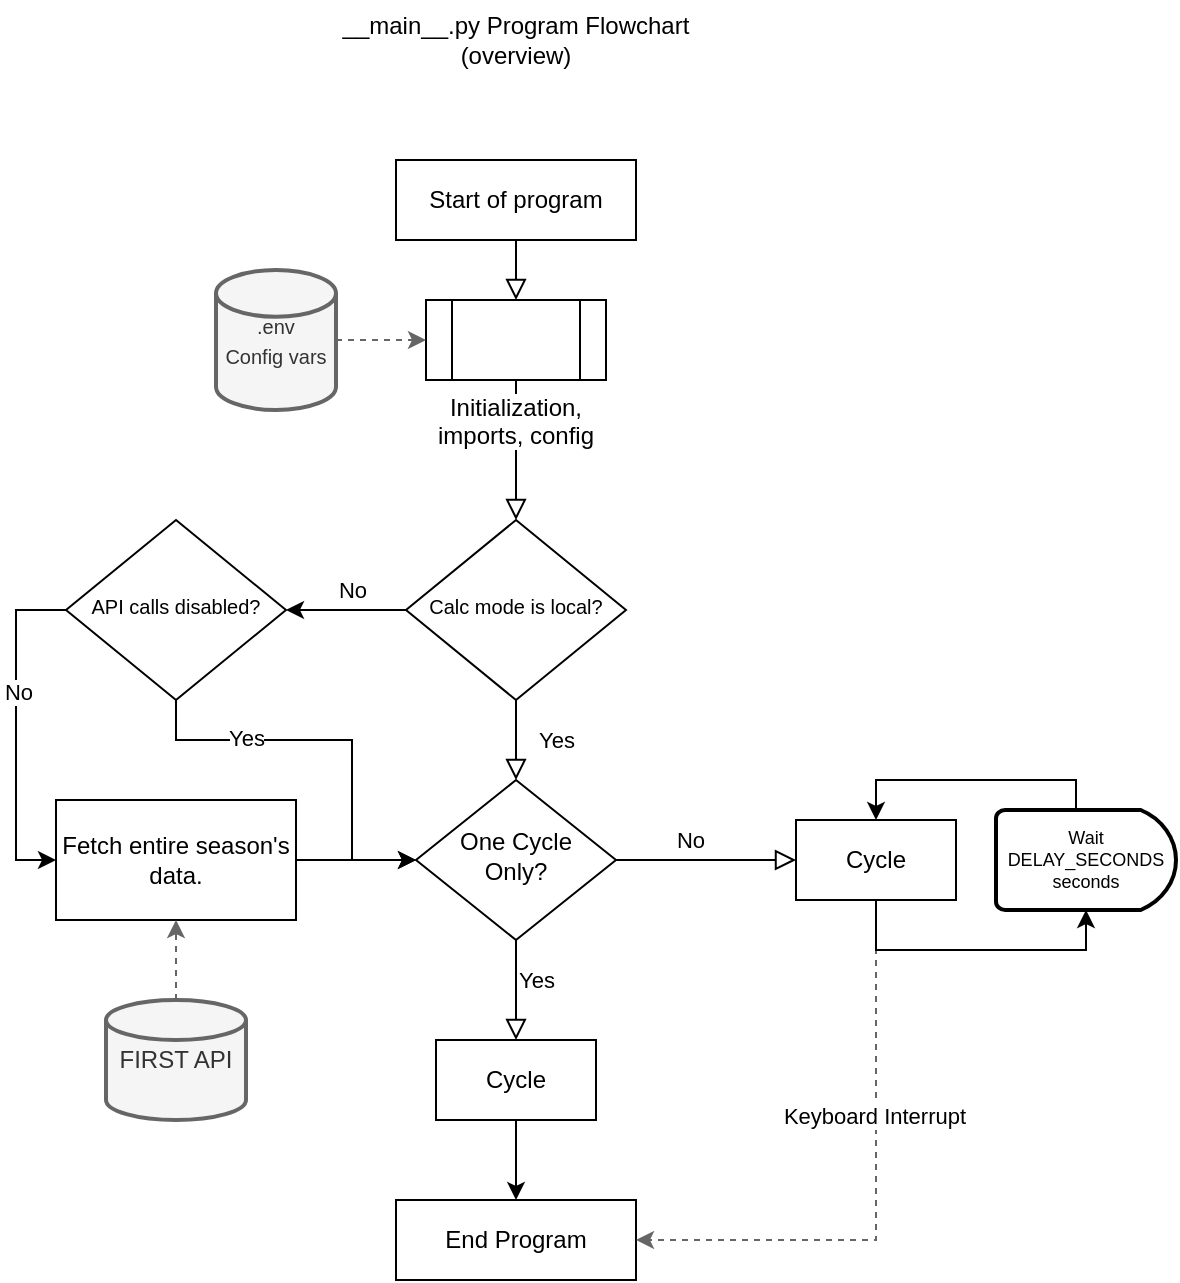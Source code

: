 <mxfile version="27.1.6" pages="2">
  <diagram id="C5RBs43oDa-KdzZeNtuy" name="Main Flowchart">
    <mxGraphModel dx="1188" dy="659" grid="1" gridSize="10" guides="1" tooltips="1" connect="1" arrows="1" fold="1" page="1" pageScale="1" pageWidth="827" pageHeight="1169" background="none" math="0" shadow="0">
      <root>
        <mxCell id="WIyWlLk6GJQsqaUBKTNV-0" />
        <mxCell id="WIyWlLk6GJQsqaUBKTNV-1" parent="WIyWlLk6GJQsqaUBKTNV-0" />
        <mxCell id="WIyWlLk6GJQsqaUBKTNV-2" value="" style="rounded=0;html=1;jettySize=auto;orthogonalLoop=1;fontSize=11;endArrow=block;endFill=0;endSize=8;strokeWidth=1;shadow=0;labelBackgroundColor=none;edgeStyle=orthogonalEdgeStyle;" parent="WIyWlLk6GJQsqaUBKTNV-1" source="SQ4ypg5--YMcwRxMNHtg-1" target="WIyWlLk6GJQsqaUBKTNV-6" edge="1">
          <mxGeometry relative="1" as="geometry" />
        </mxCell>
        <mxCell id="WIyWlLk6GJQsqaUBKTNV-3" value="Start of program" style="rounded=0;whiteSpace=wrap;html=1;fontSize=12;glass=0;strokeWidth=1;shadow=0;" parent="WIyWlLk6GJQsqaUBKTNV-1" vertex="1">
          <mxGeometry x="310" y="120" width="120" height="40" as="geometry" />
        </mxCell>
        <mxCell id="WIyWlLk6GJQsqaUBKTNV-4" value="Yes" style="rounded=0;html=1;jettySize=auto;orthogonalLoop=1;fontSize=11;endArrow=block;endFill=0;endSize=8;strokeWidth=1;shadow=0;labelBackgroundColor=none;edgeStyle=orthogonalEdgeStyle;" parent="WIyWlLk6GJQsqaUBKTNV-1" source="WIyWlLk6GJQsqaUBKTNV-6" target="WIyWlLk6GJQsqaUBKTNV-10" edge="1">
          <mxGeometry y="20" relative="1" as="geometry">
            <mxPoint as="offset" />
          </mxGeometry>
        </mxCell>
        <mxCell id="SQ4ypg5--YMcwRxMNHtg-8" style="edgeStyle=orthogonalEdgeStyle;rounded=0;orthogonalLoop=1;jettySize=auto;html=1;entryX=1;entryY=0.5;entryDx=0;entryDy=0;" edge="1" parent="WIyWlLk6GJQsqaUBKTNV-1" source="WIyWlLk6GJQsqaUBKTNV-6" target="SQ4ypg5--YMcwRxMNHtg-9">
          <mxGeometry relative="1" as="geometry" />
        </mxCell>
        <mxCell id="SQ4ypg5--YMcwRxMNHtg-11" value="No" style="edgeLabel;html=1;align=center;verticalAlign=middle;resizable=0;points=[];rounded=0;" vertex="1" connectable="0" parent="SQ4ypg5--YMcwRxMNHtg-8">
          <mxGeometry x="-0.086" y="-1" relative="1" as="geometry">
            <mxPoint y="-9" as="offset" />
          </mxGeometry>
        </mxCell>
        <mxCell id="WIyWlLk6GJQsqaUBKTNV-6" value="&lt;font style=&quot;font-size: 10px;&quot;&gt;Calc mode is local?&lt;/font&gt;" style="rhombus;whiteSpace=wrap;html=1;shadow=0;fontFamily=Helvetica;fontSize=12;align=center;strokeWidth=1;spacing=6;spacingTop=-4;rounded=0;" parent="WIyWlLk6GJQsqaUBKTNV-1" vertex="1">
          <mxGeometry x="315" y="300" width="110" height="90" as="geometry" />
        </mxCell>
        <mxCell id="WIyWlLk6GJQsqaUBKTNV-9" value="Yes" style="edgeStyle=orthogonalEdgeStyle;rounded=0;html=1;jettySize=auto;orthogonalLoop=1;fontSize=11;endArrow=block;endFill=0;endSize=8;strokeWidth=1;shadow=0;labelBackgroundColor=none;entryX=0.5;entryY=0;entryDx=0;entryDy=0;" parent="WIyWlLk6GJQsqaUBKTNV-1" source="WIyWlLk6GJQsqaUBKTNV-10" target="SQ4ypg5--YMcwRxMNHtg-16" edge="1">
          <mxGeometry x="-0.2" y="10" relative="1" as="geometry">
            <mxPoint as="offset" />
          </mxGeometry>
        </mxCell>
        <mxCell id="WIyWlLk6GJQsqaUBKTNV-10" value="One Cycle Only?" style="rhombus;whiteSpace=wrap;html=1;shadow=0;fontFamily=Helvetica;fontSize=12;align=center;strokeWidth=1;spacing=6;spacingTop=-4;rounded=0;" parent="WIyWlLk6GJQsqaUBKTNV-1" vertex="1">
          <mxGeometry x="320" y="430" width="100" height="80" as="geometry" />
        </mxCell>
        <mxCell id="WIyWlLk6GJQsqaUBKTNV-12" value="End Program" style="rounded=0;whiteSpace=wrap;html=1;fontSize=12;glass=0;strokeWidth=1;shadow=0;" parent="WIyWlLk6GJQsqaUBKTNV-1" vertex="1">
          <mxGeometry x="310" y="640" width="120" height="40" as="geometry" />
        </mxCell>
        <mxCell id="SQ4ypg5--YMcwRxMNHtg-2" value="" style="rounded=0;html=1;jettySize=auto;orthogonalLoop=1;fontSize=11;endArrow=block;endFill=0;endSize=8;strokeWidth=1;shadow=0;labelBackgroundColor=none;edgeStyle=orthogonalEdgeStyle;" edge="1" parent="WIyWlLk6GJQsqaUBKTNV-1" source="WIyWlLk6GJQsqaUBKTNV-3" target="SQ4ypg5--YMcwRxMNHtg-1">
          <mxGeometry relative="1" as="geometry">
            <mxPoint x="370" y="180" as="sourcePoint" />
            <mxPoint x="370" y="280" as="targetPoint" />
          </mxGeometry>
        </mxCell>
        <mxCell id="SQ4ypg5--YMcwRxMNHtg-1" value="&lt;span style=&quot;background-color: light-dark(#ffffff, var(--ge-dark-color, #121212));&quot;&gt;Initialization, imports, config&lt;/span&gt;" style="verticalLabelPosition=bottom;verticalAlign=top;html=1;shape=process;whiteSpace=wrap;rounded=0;size=0.14;arcSize=6;" vertex="1" parent="WIyWlLk6GJQsqaUBKTNV-1">
          <mxGeometry x="325" y="190" width="90" height="40" as="geometry" />
        </mxCell>
        <mxCell id="SQ4ypg5--YMcwRxMNHtg-5" style="edgeStyle=orthogonalEdgeStyle;rounded=0;orthogonalLoop=1;jettySize=auto;html=1;entryX=0;entryY=0.5;entryDx=0;entryDy=0;dashed=1;fillColor=#f5f5f5;strokeColor=#666666;" edge="1" parent="WIyWlLk6GJQsqaUBKTNV-1" source="SQ4ypg5--YMcwRxMNHtg-4" target="SQ4ypg5--YMcwRxMNHtg-1">
          <mxGeometry relative="1" as="geometry" />
        </mxCell>
        <mxCell id="SQ4ypg5--YMcwRxMNHtg-4" value="&lt;font style=&quot;font-size: 10px;&quot;&gt;.env&lt;/font&gt;&lt;div&gt;&lt;font style=&quot;font-size: 10px;&quot;&gt;Config vars&lt;/font&gt;&lt;/div&gt;" style="strokeWidth=2;html=1;shape=mxgraph.flowchart.database;whiteSpace=wrap;fillColor=#f5f5f5;fontColor=#333333;strokeColor=#666666;rounded=0;" vertex="1" parent="WIyWlLk6GJQsqaUBKTNV-1">
          <mxGeometry x="220" y="175" width="60" height="70" as="geometry" />
        </mxCell>
        <mxCell id="SQ4ypg5--YMcwRxMNHtg-15" style="edgeStyle=orthogonalEdgeStyle;rounded=0;orthogonalLoop=1;jettySize=auto;html=1;entryX=0;entryY=0.5;entryDx=0;entryDy=0;" edge="1" parent="WIyWlLk6GJQsqaUBKTNV-1" source="SQ4ypg5--YMcwRxMNHtg-7" target="WIyWlLk6GJQsqaUBKTNV-10">
          <mxGeometry relative="1" as="geometry" />
        </mxCell>
        <mxCell id="SQ4ypg5--YMcwRxMNHtg-7" value="Fetch entire season&#39;s data." style="rounded=0;whiteSpace=wrap;html=1;" vertex="1" parent="WIyWlLk6GJQsqaUBKTNV-1">
          <mxGeometry x="140" y="440" width="120" height="60" as="geometry" />
        </mxCell>
        <mxCell id="SQ4ypg5--YMcwRxMNHtg-10" style="edgeStyle=orthogonalEdgeStyle;rounded=0;orthogonalLoop=1;jettySize=auto;html=1;entryX=0;entryY=0.5;entryDx=0;entryDy=0;" edge="1" parent="WIyWlLk6GJQsqaUBKTNV-1" source="SQ4ypg5--YMcwRxMNHtg-9" target="WIyWlLk6GJQsqaUBKTNV-10">
          <mxGeometry relative="1" as="geometry">
            <Array as="points">
              <mxPoint x="200" y="410" />
              <mxPoint x="288" y="410" />
              <mxPoint x="288" y="470" />
            </Array>
          </mxGeometry>
        </mxCell>
        <mxCell id="SQ4ypg5--YMcwRxMNHtg-12" value="Yes" style="edgeLabel;html=1;align=center;verticalAlign=middle;resizable=0;points=[];rounded=0;" vertex="1" connectable="0" parent="SQ4ypg5--YMcwRxMNHtg-10">
          <mxGeometry x="-0.454" y="1" relative="1" as="geometry">
            <mxPoint as="offset" />
          </mxGeometry>
        </mxCell>
        <mxCell id="SQ4ypg5--YMcwRxMNHtg-13" style="edgeStyle=orthogonalEdgeStyle;rounded=0;orthogonalLoop=1;jettySize=auto;html=1;entryX=0;entryY=0.5;entryDx=0;entryDy=0;" edge="1" parent="WIyWlLk6GJQsqaUBKTNV-1" source="SQ4ypg5--YMcwRxMNHtg-9" target="SQ4ypg5--YMcwRxMNHtg-7">
          <mxGeometry relative="1" as="geometry">
            <Array as="points">
              <mxPoint x="120" y="345" />
              <mxPoint x="120" y="470" />
            </Array>
          </mxGeometry>
        </mxCell>
        <mxCell id="SQ4ypg5--YMcwRxMNHtg-14" value="No" style="edgeLabel;html=1;align=center;verticalAlign=middle;resizable=0;points=[];rounded=0;" vertex="1" connectable="0" parent="SQ4ypg5--YMcwRxMNHtg-13">
          <mxGeometry x="-0.227" y="1" relative="1" as="geometry">
            <mxPoint as="offset" />
          </mxGeometry>
        </mxCell>
        <mxCell id="SQ4ypg5--YMcwRxMNHtg-30" style="edgeStyle=orthogonalEdgeStyle;rounded=0;orthogonalLoop=1;jettySize=auto;html=1;entryX=1;entryY=0.5;entryDx=0;entryDy=0;dashed=1;strokeColor=#666666;fillColor=#f5f5f5;" edge="1" parent="WIyWlLk6GJQsqaUBKTNV-1" source="SQ4ypg5--YMcwRxMNHtg-21" target="WIyWlLk6GJQsqaUBKTNV-12">
          <mxGeometry relative="1" as="geometry">
            <Array as="points">
              <mxPoint x="550" y="660" />
            </Array>
          </mxGeometry>
        </mxCell>
        <mxCell id="SQ4ypg5--YMcwRxMNHtg-31" value="Keyboard Interrupt" style="edgeLabel;html=1;align=center;verticalAlign=middle;resizable=0;points=[];rounded=0;" vertex="1" connectable="0" parent="SQ4ypg5--YMcwRxMNHtg-30">
          <mxGeometry x="-0.259" y="-1" relative="1" as="geometry">
            <mxPoint as="offset" />
          </mxGeometry>
        </mxCell>
        <mxCell id="SQ4ypg5--YMcwRxMNHtg-9" value="&lt;font style=&quot;font-size: 10px;&quot;&gt;API calls disabled?&lt;/font&gt;" style="rhombus;whiteSpace=wrap;html=1;shadow=0;fontFamily=Helvetica;fontSize=12;align=center;strokeWidth=1;spacing=6;spacingTop=-4;rounded=0;" vertex="1" parent="WIyWlLk6GJQsqaUBKTNV-1">
          <mxGeometry x="145" y="300" width="110" height="90" as="geometry" />
        </mxCell>
        <mxCell id="SQ4ypg5--YMcwRxMNHtg-18" style="edgeStyle=orthogonalEdgeStyle;rounded=0;orthogonalLoop=1;jettySize=auto;html=1;entryX=0.5;entryY=0;entryDx=0;entryDy=0;" edge="1" parent="WIyWlLk6GJQsqaUBKTNV-1" source="SQ4ypg5--YMcwRxMNHtg-16" target="WIyWlLk6GJQsqaUBKTNV-12">
          <mxGeometry relative="1" as="geometry" />
        </mxCell>
        <mxCell id="SQ4ypg5--YMcwRxMNHtg-16" value="Cycle" style="rounded=0;whiteSpace=wrap;html=1;" vertex="1" parent="WIyWlLk6GJQsqaUBKTNV-1">
          <mxGeometry x="330" y="560" width="80" height="40" as="geometry" />
        </mxCell>
        <mxCell id="SQ4ypg5--YMcwRxMNHtg-22" value="" style="rounded=0;html=1;jettySize=auto;orthogonalLoop=1;fontSize=11;endArrow=block;endFill=0;endSize=8;strokeWidth=1;shadow=0;labelBackgroundColor=none;edgeStyle=orthogonalEdgeStyle;" edge="1" parent="WIyWlLk6GJQsqaUBKTNV-1" source="WIyWlLk6GJQsqaUBKTNV-10" target="SQ4ypg5--YMcwRxMNHtg-21">
          <mxGeometry x="0.333" y="20" relative="1" as="geometry">
            <mxPoint as="offset" />
            <mxPoint x="420" y="470" as="sourcePoint" />
            <mxPoint x="530" y="570" as="targetPoint" />
          </mxGeometry>
        </mxCell>
        <mxCell id="SQ4ypg5--YMcwRxMNHtg-23" value="No" style="edgeLabel;html=1;align=center;verticalAlign=middle;resizable=0;points=[];rounded=0;" vertex="1" connectable="0" parent="SQ4ypg5--YMcwRxMNHtg-22">
          <mxGeometry x="-0.448" relative="1" as="geometry">
            <mxPoint x="12" y="-10" as="offset" />
          </mxGeometry>
        </mxCell>
        <mxCell id="SQ4ypg5--YMcwRxMNHtg-21" value="Cycle" style="rounded=0;whiteSpace=wrap;html=1;" vertex="1" parent="WIyWlLk6GJQsqaUBKTNV-1">
          <mxGeometry x="510" y="450" width="80" height="40" as="geometry" />
        </mxCell>
        <mxCell id="SQ4ypg5--YMcwRxMNHtg-29" style="edgeStyle=orthogonalEdgeStyle;rounded=0;orthogonalLoop=1;jettySize=auto;html=1;entryX=0.5;entryY=0;entryDx=0;entryDy=0;" edge="1" parent="WIyWlLk6GJQsqaUBKTNV-1" source="SQ4ypg5--YMcwRxMNHtg-26" target="SQ4ypg5--YMcwRxMNHtg-21">
          <mxGeometry relative="1" as="geometry">
            <Array as="points">
              <mxPoint x="650" y="430" />
              <mxPoint x="550" y="430" />
            </Array>
          </mxGeometry>
        </mxCell>
        <mxCell id="SQ4ypg5--YMcwRxMNHtg-26" value="&lt;div&gt;Wait DELAY_SECONDS&lt;/div&gt;&lt;div&gt;seconds&lt;/div&gt;" style="strokeWidth=2;html=1;shape=mxgraph.flowchart.delay;whiteSpace=wrap;fontSize=9;rounded=0;" vertex="1" parent="WIyWlLk6GJQsqaUBKTNV-1">
          <mxGeometry x="610" y="445" width="90" height="50" as="geometry" />
        </mxCell>
        <mxCell id="SQ4ypg5--YMcwRxMNHtg-27" style="edgeStyle=orthogonalEdgeStyle;rounded=0;orthogonalLoop=1;jettySize=auto;html=1;entryX=0.5;entryY=1;entryDx=0;entryDy=0;entryPerimeter=0;" edge="1" parent="WIyWlLk6GJQsqaUBKTNV-1" source="SQ4ypg5--YMcwRxMNHtg-21" target="SQ4ypg5--YMcwRxMNHtg-26">
          <mxGeometry relative="1" as="geometry">
            <Array as="points">
              <mxPoint x="550" y="515" />
              <mxPoint x="655" y="515" />
            </Array>
          </mxGeometry>
        </mxCell>
        <mxCell id="8ulmjRdAfNsvKdTVoYVi-1" style="edgeStyle=orthogonalEdgeStyle;rounded=0;orthogonalLoop=1;jettySize=auto;html=1;entryX=0.5;entryY=1;entryDx=0;entryDy=0;fillColor=#f5f5f5;strokeColor=#666666;dashed=1;" edge="1" parent="WIyWlLk6GJQsqaUBKTNV-1" source="8ulmjRdAfNsvKdTVoYVi-0" target="SQ4ypg5--YMcwRxMNHtg-7">
          <mxGeometry relative="1" as="geometry" />
        </mxCell>
        <mxCell id="8ulmjRdAfNsvKdTVoYVi-0" value="FIRST API" style="strokeWidth=2;html=1;shape=mxgraph.flowchart.database;whiteSpace=wrap;fillColor=#f5f5f5;fontColor=#333333;strokeColor=#666666;rounded=0;" vertex="1" parent="WIyWlLk6GJQsqaUBKTNV-1">
          <mxGeometry x="165" y="540" width="70" height="60" as="geometry" />
        </mxCell>
        <mxCell id="1yXaT3Dakhk8ATyBZ7Gp-0" value="__main__.py Program Flowchart&lt;div&gt;(overview)&lt;/div&gt;" style="rounded=0;whiteSpace=wrap;html=1;strokeColor=none;" vertex="1" parent="WIyWlLk6GJQsqaUBKTNV-1">
          <mxGeometry x="250" y="40" width="240" height="40" as="geometry" />
        </mxCell>
      </root>
    </mxGraphModel>
  </diagram>
  <diagram id="XZj_Kpn3P_VKlOugcTjS" name="Cycle Flowchart">
    <mxGraphModel dx="1240" dy="688" grid="1" gridSize="10" guides="1" tooltips="1" connect="1" arrows="1" fold="1" page="1" pageScale="1" pageWidth="850" pageHeight="1100" math="0" shadow="0">
      <root>
        <mxCell id="0" />
        <mxCell id="1" parent="0" />
        <mxCell id="Jmmo8FZghrKpNcC4jSTg-1" value="Cycle" style="rounded=1;whiteSpace=wrap;html=1;" vertex="1" parent="1">
          <mxGeometry x="378" y="100" width="95" height="40" as="geometry" />
        </mxCell>
        <mxCell id="0luMWJWYEp-DWzJsp73f-3" style="edgeStyle=orthogonalEdgeStyle;rounded=0;orthogonalLoop=1;jettySize=auto;html=1;entryX=0.5;entryY=0;entryDx=0;entryDy=0;" edge="1" parent="1" source="Jmmo8FZghrKpNcC4jSTg-2" target="Jmmo8FZghrKpNcC4jSTg-5">
          <mxGeometry relative="1" as="geometry" />
        </mxCell>
        <mxCell id="0luMWJWYEp-DWzJsp73f-4" value="No" style="edgeLabel;html=1;align=center;verticalAlign=middle;resizable=0;points=[];" vertex="1" connectable="0" parent="0luMWJWYEp-DWzJsp73f-3">
          <mxGeometry x="-0.013" y="-1" relative="1" as="geometry">
            <mxPoint x="20" y="-9" as="offset" />
          </mxGeometry>
        </mxCell>
        <mxCell id="0luMWJWYEp-DWzJsp73f-9" style="edgeStyle=orthogonalEdgeStyle;rounded=0;orthogonalLoop=1;jettySize=auto;html=1;entryX=0.5;entryY=0;entryDx=0;entryDy=0;" edge="1" parent="1" source="Jmmo8FZghrKpNcC4jSTg-2" target="0luMWJWYEp-DWzJsp73f-5">
          <mxGeometry relative="1" as="geometry" />
        </mxCell>
        <mxCell id="0luMWJWYEp-DWzJsp73f-10" value="Yes" style="edgeLabel;html=1;align=center;verticalAlign=middle;resizable=0;points=[];" vertex="1" connectable="0" parent="0luMWJWYEp-DWzJsp73f-9">
          <mxGeometry x="-0.707" y="-1" relative="1" as="geometry">
            <mxPoint x="11" y="9" as="offset" />
          </mxGeometry>
        </mxCell>
        <mxCell id="Jmmo8FZghrKpNcC4jSTg-2" value="API calls disabled?" style="strokeWidth=2;html=1;shape=mxgraph.flowchart.decision;whiteSpace=wrap;" vertex="1" parent="1">
          <mxGeometry x="378" y="170" width="95" height="90" as="geometry" />
        </mxCell>
        <mxCell id="Jmmo8FZghrKpNcC4jSTg-3" style="edgeStyle=orthogonalEdgeStyle;rounded=0;orthogonalLoop=1;jettySize=auto;html=1;entryX=0.5;entryY=0;entryDx=0;entryDy=0;entryPerimeter=0;" edge="1" parent="1" source="Jmmo8FZghrKpNcC4jSTg-1" target="Jmmo8FZghrKpNcC4jSTg-2">
          <mxGeometry relative="1" as="geometry" />
        </mxCell>
        <mxCell id="0luMWJWYEp-DWzJsp73f-8" style="edgeStyle=orthogonalEdgeStyle;rounded=0;orthogonalLoop=1;jettySize=auto;html=1;entryX=0.5;entryY=0;entryDx=0;entryDy=0;" edge="1" parent="1" source="Jmmo8FZghrKpNcC4jSTg-5" target="0luMWJWYEp-DWzJsp73f-5">
          <mxGeometry relative="1" as="geometry" />
        </mxCell>
        <mxCell id="Jmmo8FZghrKpNcC4jSTg-5" value="Fetch current event matches, schedule, and rankings" style="rounded=0;whiteSpace=wrap;html=1;" vertex="1" parent="1">
          <mxGeometry x="220" y="260" width="120" height="70" as="geometry" />
        </mxCell>
        <mxCell id="0luMWJWYEp-DWzJsp73f-2" style="edgeStyle=orthogonalEdgeStyle;rounded=0;orthogonalLoop=1;jettySize=auto;html=1;entryX=0;entryY=0.5;entryDx=0;entryDy=0;dashed=1;fillColor=#f5f5f5;strokeColor=#666666;" edge="1" parent="1" source="0luMWJWYEp-DWzJsp73f-1" target="Jmmo8FZghrKpNcC4jSTg-5">
          <mxGeometry relative="1" as="geometry" />
        </mxCell>
        <mxCell id="0luMWJWYEp-DWzJsp73f-1" value="FIRST API" style="strokeWidth=2;html=1;shape=mxgraph.flowchart.database;whiteSpace=wrap;fillColor=#f5f5f5;fontColor=#333333;strokeColor=#666666;" vertex="1" parent="1">
          <mxGeometry x="150" y="170" width="70" height="60" as="geometry" />
        </mxCell>
        <mxCell id="0luMWJWYEp-DWzJsp73f-5" value="Prepare for stats calculation" style="rounded=0;whiteSpace=wrap;html=1;" vertex="1" parent="1">
          <mxGeometry x="370" y="330" width="110" height="40" as="geometry" />
        </mxCell>
        <mxCell id="0luMWJWYEp-DWzJsp73f-24" style="edgeStyle=orthogonalEdgeStyle;rounded=0;orthogonalLoop=1;jettySize=auto;html=1;entryX=0.5;entryY=0;entryDx=0;entryDy=0;" edge="1" parent="1" source="0luMWJWYEp-DWzJsp73f-16" target="0luMWJWYEp-DWzJsp73f-20">
          <mxGeometry relative="1" as="geometry" />
        </mxCell>
        <mxCell id="0luMWJWYEp-DWzJsp73f-27" value="No" style="edgeLabel;html=1;align=center;verticalAlign=middle;resizable=0;points=[];" vertex="1" connectable="0" parent="0luMWJWYEp-DWzJsp73f-24">
          <mxGeometry x="-0.533" relative="1" as="geometry">
            <mxPoint y="-9" as="offset" />
          </mxGeometry>
        </mxCell>
        <mxCell id="0luMWJWYEp-DWzJsp73f-25" style="edgeStyle=orthogonalEdgeStyle;rounded=0;orthogonalLoop=1;jettySize=auto;html=1;entryX=0.5;entryY=0;entryDx=0;entryDy=0;" edge="1" parent="1" source="0luMWJWYEp-DWzJsp73f-16" target="0luMWJWYEp-DWzJsp73f-19">
          <mxGeometry relative="1" as="geometry" />
        </mxCell>
        <mxCell id="0luMWJWYEp-DWzJsp73f-26" value="Yes" style="edgeLabel;html=1;align=center;verticalAlign=middle;resizable=0;points=[];" vertex="1" connectable="0" parent="0luMWJWYEp-DWzJsp73f-25">
          <mxGeometry x="-0.322" y="-2" relative="1" as="geometry">
            <mxPoint y="-7" as="offset" />
          </mxGeometry>
        </mxCell>
        <mxCell id="0luMWJWYEp-DWzJsp73f-16" value="Cached &amp;amp;&lt;div&gt;same inputs?&lt;/div&gt;" style="strokeWidth=2;html=1;shape=mxgraph.flowchart.decision;whiteSpace=wrap;fontSize=11;" vertex="1" parent="1">
          <mxGeometry x="373" y="400" width="105" height="100" as="geometry" />
        </mxCell>
        <mxCell id="0luMWJWYEp-DWzJsp73f-19" value="Use&amp;nbsp;&lt;div&gt;cached values&lt;/div&gt;" style="rounded=0;whiteSpace=wrap;html=1;" vertex="1" parent="1">
          <mxGeometry x="250" y="500" width="110" height="40" as="geometry" />
        </mxCell>
        <mxCell id="0luMWJWYEp-DWzJsp73f-20" value="Calculate stats" style="rounded=0;whiteSpace=wrap;html=1;" vertex="1" parent="1">
          <mxGeometry x="480" y="500" width="110" height="40" as="geometry" />
        </mxCell>
        <mxCell id="0luMWJWYEp-DWzJsp73f-28" style="edgeStyle=orthogonalEdgeStyle;rounded=0;orthogonalLoop=1;jettySize=auto;html=1;entryX=0.5;entryY=0;entryDx=0;entryDy=0;entryPerimeter=0;" edge="1" parent="1" source="0luMWJWYEp-DWzJsp73f-5" target="0luMWJWYEp-DWzJsp73f-16">
          <mxGeometry relative="1" as="geometry" />
        </mxCell>
        <mxCell id="0luMWJWYEp-DWzJsp73f-30" value="" style="strokeWidth=2;html=1;shape=mxgraph.flowchart.annotation_2;align=left;labelPosition=right;pointerEvents=1;fillColor=#f5f5f5;fontColor=#333333;strokeColor=#666666;" vertex="1" parent="1">
          <mxGeometry x="210" y="400" width="50" height="190" as="geometry" />
        </mxCell>
        <mxCell id="0luMWJWYEp-DWzJsp73f-31" value="Stats&lt;div&gt;Calculation&lt;/div&gt;" style="text;html=1;align=center;verticalAlign=middle;resizable=0;points=[];autosize=1;strokeColor=#666666;fillColor=#f5f5f5;fontColor=#333333;" vertex="1" parent="1">
          <mxGeometry x="130" y="475" width="80" height="40" as="geometry" />
        </mxCell>
        <mxCell id="0luMWJWYEp-DWzJsp73f-32" value="API calls disabled?" style="strokeWidth=2;html=1;shape=mxgraph.flowchart.decision;whiteSpace=wrap;" vertex="1" parent="1">
          <mxGeometry x="305" y="580" width="95" height="90" as="geometry" />
        </mxCell>
        <mxCell id="0luMWJWYEp-DWzJsp73f-33" style="edgeStyle=orthogonalEdgeStyle;rounded=0;orthogonalLoop=1;jettySize=auto;html=1;entryX=0.5;entryY=0;entryDx=0;entryDy=0;entryPerimeter=0;" edge="1" parent="1" source="0luMWJWYEp-DWzJsp73f-19" target="0luMWJWYEp-DWzJsp73f-32">
          <mxGeometry relative="1" as="geometry" />
        </mxCell>
        <mxCell id="0luMWJWYEp-DWzJsp73f-34" style="edgeStyle=orthogonalEdgeStyle;rounded=0;orthogonalLoop=1;jettySize=auto;html=1;entryX=0.5;entryY=0;entryDx=0;entryDy=0;entryPerimeter=0;" edge="1" parent="1" source="0luMWJWYEp-DWzJsp73f-20" target="0luMWJWYEp-DWzJsp73f-32">
          <mxGeometry relative="1" as="geometry">
            <Array as="points">
              <mxPoint x="535" y="560" />
              <mxPoint x="353" y="560" />
            </Array>
          </mxGeometry>
        </mxCell>
        <mxCell id="0luMWJWYEp-DWzJsp73f-35" value="End of function" style="strokeWidth=2;html=1;shape=mxgraph.flowchart.terminator;whiteSpace=wrap;" vertex="1" parent="1">
          <mxGeometry x="300" y="730" width="105" height="50" as="geometry" />
        </mxCell>
        <mxCell id="0luMWJWYEp-DWzJsp73f-36" style="edgeStyle=orthogonalEdgeStyle;rounded=0;orthogonalLoop=1;jettySize=auto;html=1;entryX=0.5;entryY=0;entryDx=0;entryDy=0;entryPerimeter=0;" edge="1" parent="1" source="0luMWJWYEp-DWzJsp73f-32" target="0luMWJWYEp-DWzJsp73f-35">
          <mxGeometry relative="1" as="geometry" />
        </mxCell>
        <mxCell id="0luMWJWYEp-DWzJsp73f-37" value="Yes" style="edgeLabel;html=1;align=center;verticalAlign=middle;resizable=0;points=[];" vertex="1" connectable="0" parent="0luMWJWYEp-DWzJsp73f-36">
          <mxGeometry x="-0.344" y="2" relative="1" as="geometry">
            <mxPoint x="9" y="3" as="offset" />
          </mxGeometry>
        </mxCell>
        <mxCell id="0luMWJWYEp-DWzJsp73f-39" value="Push data to Google Sheets" style="rounded=0;whiteSpace=wrap;html=1;" vertex="1" parent="1">
          <mxGeometry x="480" y="735" width="110" height="40" as="geometry" />
        </mxCell>
        <mxCell id="0luMWJWYEp-DWzJsp73f-44" style="edgeStyle=orthogonalEdgeStyle;rounded=0;orthogonalLoop=1;jettySize=auto;html=1;entryX=1;entryY=0.5;entryDx=0;entryDy=0;" edge="1" parent="1" source="0luMWJWYEp-DWzJsp73f-40" target="0luMWJWYEp-DWzJsp73f-39">
          <mxGeometry relative="1" as="geometry">
            <Array as="points">
              <mxPoint x="610" y="625" />
              <mxPoint x="610" y="755" />
            </Array>
          </mxGeometry>
        </mxCell>
        <mxCell id="0luMWJWYEp-DWzJsp73f-47" value="No" style="edgeLabel;html=1;align=center;verticalAlign=middle;resizable=0;points=[];" vertex="1" connectable="0" parent="0luMWJWYEp-DWzJsp73f-44">
          <mxGeometry x="-0.705" y="1" relative="1" as="geometry">
            <mxPoint x="-7" y="-9" as="offset" />
          </mxGeometry>
        </mxCell>
        <mxCell id="0luMWJWYEp-DWzJsp73f-40" value="Google API calls disabled?" style="strokeWidth=2;html=1;shape=mxgraph.flowchart.decision;whiteSpace=wrap;fontSize=10;" vertex="1" parent="1">
          <mxGeometry x="455" y="580" width="95" height="90" as="geometry" />
        </mxCell>
        <mxCell id="0luMWJWYEp-DWzJsp73f-42" style="edgeStyle=orthogonalEdgeStyle;rounded=0;orthogonalLoop=1;jettySize=auto;html=1;entryX=0;entryY=0.5;entryDx=0;entryDy=0;entryPerimeter=0;" edge="1" parent="1" source="0luMWJWYEp-DWzJsp73f-32" target="0luMWJWYEp-DWzJsp73f-40">
          <mxGeometry relative="1" as="geometry" />
        </mxCell>
        <mxCell id="0luMWJWYEp-DWzJsp73f-43" value="No" style="edgeLabel;html=1;align=center;verticalAlign=middle;resizable=0;points=[];" vertex="1" connectable="0" parent="0luMWJWYEp-DWzJsp73f-42">
          <mxGeometry x="-0.236" y="1" relative="1" as="geometry">
            <mxPoint y="-8" as="offset" />
          </mxGeometry>
        </mxCell>
        <mxCell id="0luMWJWYEp-DWzJsp73f-46" style="edgeStyle=orthogonalEdgeStyle;rounded=0;orthogonalLoop=1;jettySize=auto;html=1;entryX=1;entryY=0.5;entryDx=0;entryDy=0;entryPerimeter=0;" edge="1" parent="1" source="0luMWJWYEp-DWzJsp73f-39" target="0luMWJWYEp-DWzJsp73f-35">
          <mxGeometry relative="1" as="geometry" />
        </mxCell>
        <mxCell id="0luMWJWYEp-DWzJsp73f-49" style="edgeStyle=orthogonalEdgeStyle;rounded=0;orthogonalLoop=1;jettySize=auto;html=1;entryX=1;entryY=0.5;entryDx=0;entryDy=0;entryPerimeter=0;exitX=0.5;exitY=1;exitDx=0;exitDy=0;exitPerimeter=0;" edge="1" parent="1" source="0luMWJWYEp-DWzJsp73f-40" target="0luMWJWYEp-DWzJsp73f-35">
          <mxGeometry relative="1" as="geometry">
            <Array as="points">
              <mxPoint x="430" y="670" />
              <mxPoint x="430" y="755" />
            </Array>
          </mxGeometry>
        </mxCell>
        <mxCell id="0luMWJWYEp-DWzJsp73f-50" value="Yes" style="edgeLabel;html=1;align=center;verticalAlign=middle;resizable=0;points=[];" vertex="1" connectable="0" parent="0luMWJWYEp-DWzJsp73f-49">
          <mxGeometry x="-0.494" y="-1" relative="1" as="geometry">
            <mxPoint y="-8" as="offset" />
          </mxGeometry>
        </mxCell>
        <mxCell id="Hx9zvOWnlipzFL4LW54g-1" value="__main__.py Program Flowchart&lt;div&gt;(Cycle function)&lt;/div&gt;" style="rounded=0;whiteSpace=wrap;html=1;strokeColor=none;" vertex="1" parent="1">
          <mxGeometry x="305.5" y="30" width="240" height="40" as="geometry" />
        </mxCell>
      </root>
    </mxGraphModel>
  </diagram>
</mxfile>
